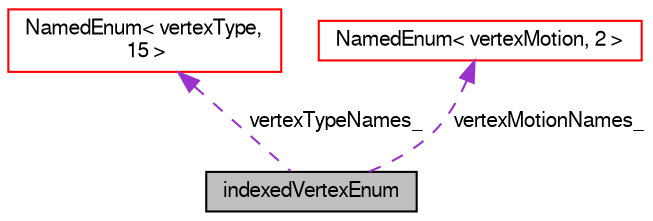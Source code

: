 digraph "indexedVertexEnum"
{
  bgcolor="transparent";
  edge [fontname="FreeSans",fontsize="10",labelfontname="FreeSans",labelfontsize="10"];
  node [fontname="FreeSans",fontsize="10",shape=record];
  Node2 [label="indexedVertexEnum",height=0.2,width=0.4,color="black", fillcolor="grey75", style="filled", fontcolor="black"];
  Node3 -> Node2 [dir="back",color="darkorchid3",fontsize="10",style="dashed",label=" vertexTypeNames_" ,fontname="FreeSans"];
  Node3 [label="NamedEnum\< vertexType,\l 15 \>",height=0.2,width=0.4,color="red",URL="$a25998.html"];
  Node8 -> Node2 [dir="back",color="darkorchid3",fontsize="10",style="dashed",label=" vertexMotionNames_" ,fontname="FreeSans"];
  Node8 [label="NamedEnum\< vertexMotion, 2 \>",height=0.2,width=0.4,color="red",URL="$a25998.html"];
}
